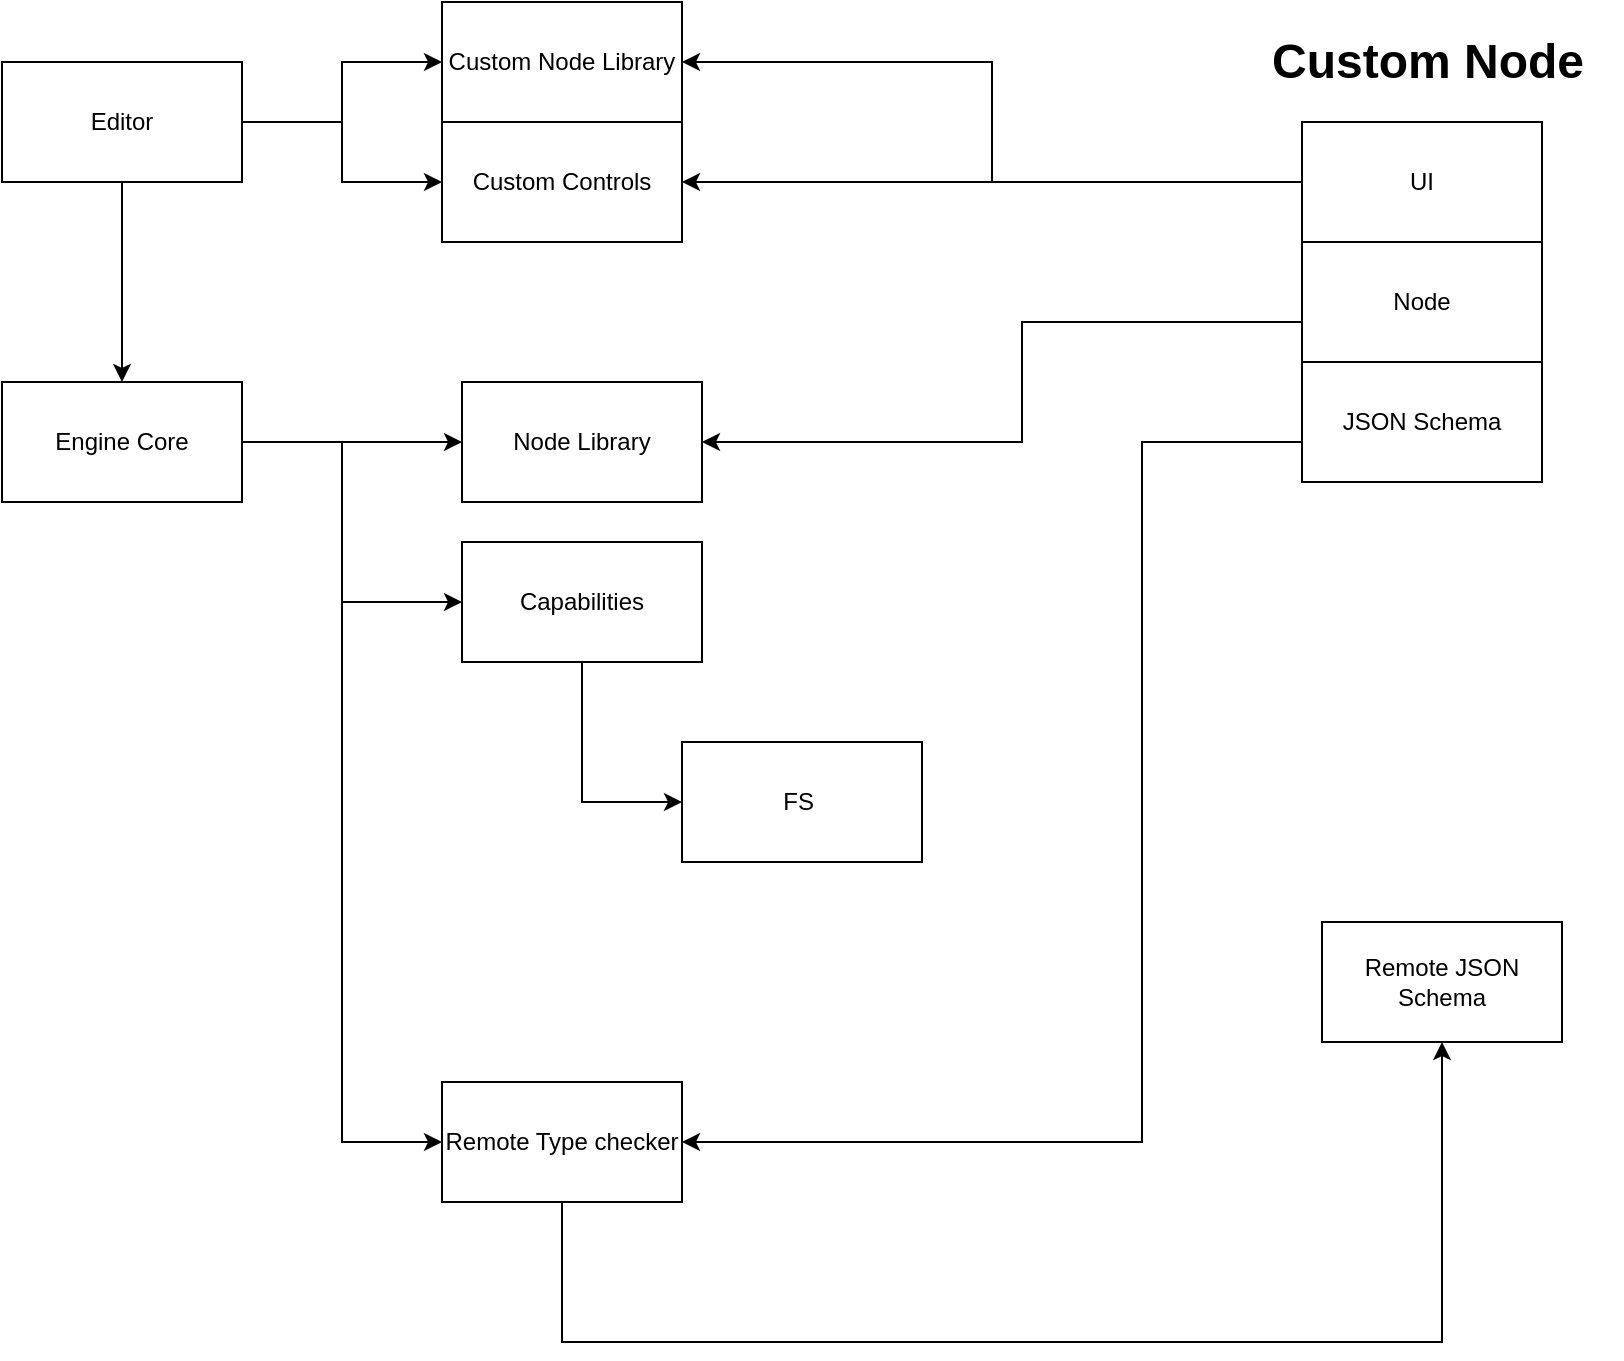 <mxfile version="23.1.2" type="device">
  <diagram name="Page-1" id="boS-hreQJsLNC7evM9se">
    <mxGraphModel dx="1434" dy="786" grid="1" gridSize="10" guides="1" tooltips="1" connect="1" arrows="1" fold="1" page="1" pageScale="1" pageWidth="850" pageHeight="1100" math="0" shadow="0">
      <root>
        <mxCell id="0" />
        <mxCell id="1" parent="0" />
        <mxCell id="UQH79DLVQMWeZC345K_b-7" style="edgeStyle=orthogonalEdgeStyle;rounded=0;orthogonalLoop=1;jettySize=auto;html=1;" parent="1" source="UQH79DLVQMWeZC345K_b-1" target="UQH79DLVQMWeZC345K_b-2" edge="1">
          <mxGeometry relative="1" as="geometry">
            <Array as="points">
              <mxPoint x="480" y="310" />
              <mxPoint x="480" y="660" />
            </Array>
          </mxGeometry>
        </mxCell>
        <mxCell id="UQH79DLVQMWeZC345K_b-8" style="edgeStyle=orthogonalEdgeStyle;rounded=0;orthogonalLoop=1;jettySize=auto;html=1;entryX=0;entryY=0.5;entryDx=0;entryDy=0;" parent="1" source="UQH79DLVQMWeZC345K_b-1" target="UQH79DLVQMWeZC345K_b-3" edge="1">
          <mxGeometry relative="1" as="geometry" />
        </mxCell>
        <mxCell id="UQH79DLVQMWeZC345K_b-9" style="edgeStyle=orthogonalEdgeStyle;rounded=0;orthogonalLoop=1;jettySize=auto;html=1;entryX=0;entryY=0.5;entryDx=0;entryDy=0;" parent="1" source="UQH79DLVQMWeZC345K_b-1" target="UQH79DLVQMWeZC345K_b-4" edge="1">
          <mxGeometry relative="1" as="geometry">
            <Array as="points">
              <mxPoint x="480" y="310" />
              <mxPoint x="480" y="390" />
            </Array>
          </mxGeometry>
        </mxCell>
        <mxCell id="UQH79DLVQMWeZC345K_b-1" value="Engine Core" style="rounded=0;whiteSpace=wrap;html=1;" parent="1" vertex="1">
          <mxGeometry x="310" y="280" width="120" height="60" as="geometry" />
        </mxCell>
        <mxCell id="UQH79DLVQMWeZC345K_b-42" style="edgeStyle=orthogonalEdgeStyle;rounded=0;orthogonalLoop=1;jettySize=auto;html=1;entryX=0.5;entryY=1;entryDx=0;entryDy=0;" parent="1" source="UQH79DLVQMWeZC345K_b-2" target="UQH79DLVQMWeZC345K_b-41" edge="1">
          <mxGeometry relative="1" as="geometry">
            <Array as="points">
              <mxPoint x="590" y="760" />
              <mxPoint x="1030" y="760" />
            </Array>
          </mxGeometry>
        </mxCell>
        <mxCell id="UQH79DLVQMWeZC345K_b-2" value="Remote Type checker" style="rounded=0;whiteSpace=wrap;html=1;" parent="1" vertex="1">
          <mxGeometry x="530" y="630" width="120" height="60" as="geometry" />
        </mxCell>
        <mxCell id="UQH79DLVQMWeZC345K_b-3" value="Node Library" style="rounded=0;whiteSpace=wrap;html=1;" parent="1" vertex="1">
          <mxGeometry x="540" y="280" width="120" height="60" as="geometry" />
        </mxCell>
        <mxCell id="UQH79DLVQMWeZC345K_b-11" style="edgeStyle=orthogonalEdgeStyle;rounded=0;orthogonalLoop=1;jettySize=auto;html=1;entryX=0;entryY=0.5;entryDx=0;entryDy=0;" parent="1" source="UQH79DLVQMWeZC345K_b-4" target="UQH79DLVQMWeZC345K_b-10" edge="1">
          <mxGeometry relative="1" as="geometry" />
        </mxCell>
        <mxCell id="UQH79DLVQMWeZC345K_b-4" value="Capabilities" style="rounded=0;whiteSpace=wrap;html=1;" parent="1" vertex="1">
          <mxGeometry x="540" y="360" width="120" height="60" as="geometry" />
        </mxCell>
        <mxCell id="UQH79DLVQMWeZC345K_b-6" style="edgeStyle=orthogonalEdgeStyle;rounded=0;orthogonalLoop=1;jettySize=auto;html=1;entryX=0.5;entryY=0;entryDx=0;entryDy=0;" parent="1" source="UQH79DLVQMWeZC345K_b-5" target="UQH79DLVQMWeZC345K_b-1" edge="1">
          <mxGeometry relative="1" as="geometry" />
        </mxCell>
        <mxCell id="UQH79DLVQMWeZC345K_b-13" style="edgeStyle=orthogonalEdgeStyle;rounded=0;orthogonalLoop=1;jettySize=auto;html=1;" parent="1" source="UQH79DLVQMWeZC345K_b-5" target="UQH79DLVQMWeZC345K_b-12" edge="1">
          <mxGeometry relative="1" as="geometry" />
        </mxCell>
        <mxCell id="eVYV9c1FDfOFEYjsTgx9-4" style="edgeStyle=orthogonalEdgeStyle;rounded=0;orthogonalLoop=1;jettySize=auto;html=1;" edge="1" parent="1" source="UQH79DLVQMWeZC345K_b-5" target="eVYV9c1FDfOFEYjsTgx9-3">
          <mxGeometry relative="1" as="geometry" />
        </mxCell>
        <mxCell id="UQH79DLVQMWeZC345K_b-5" value="Editor" style="rounded=0;whiteSpace=wrap;html=1;" parent="1" vertex="1">
          <mxGeometry x="310" y="120" width="120" height="60" as="geometry" />
        </mxCell>
        <mxCell id="UQH79DLVQMWeZC345K_b-10" value="FS&amp;nbsp;" style="rounded=0;whiteSpace=wrap;html=1;" parent="1" vertex="1">
          <mxGeometry x="650" y="460" width="120" height="60" as="geometry" />
        </mxCell>
        <mxCell id="UQH79DLVQMWeZC345K_b-12" value="Custom Node Library" style="rounded=0;whiteSpace=wrap;html=1;" parent="1" vertex="1">
          <mxGeometry x="530" y="90" width="120" height="60" as="geometry" />
        </mxCell>
        <mxCell id="UQH79DLVQMWeZC345K_b-23" value="&lt;h1&gt;Custom Node&lt;/h1&gt;" style="text;html=1;strokeColor=none;fillColor=none;spacing=5;spacingTop=-20;whiteSpace=wrap;overflow=hidden;rounded=0;" parent="1" vertex="1">
          <mxGeometry x="940" y="100" width="180" height="40" as="geometry" />
        </mxCell>
        <mxCell id="UQH79DLVQMWeZC345K_b-24" style="edgeStyle=orthogonalEdgeStyle;rounded=0;orthogonalLoop=1;jettySize=auto;html=1;entryX=1;entryY=0.5;entryDx=0;entryDy=0;" parent="1" source="UQH79DLVQMWeZC345K_b-18" target="UQH79DLVQMWeZC345K_b-12" edge="1">
          <mxGeometry relative="1" as="geometry" />
        </mxCell>
        <mxCell id="UQH79DLVQMWeZC345K_b-35" style="edgeStyle=orthogonalEdgeStyle;rounded=0;orthogonalLoop=1;jettySize=auto;html=1;entryX=1;entryY=0.5;entryDx=0;entryDy=0;exitX=0;exitY=0.5;exitDx=0;exitDy=0;" parent="1" source="UQH79DLVQMWeZC345K_b-34" target="UQH79DLVQMWeZC345K_b-3" edge="1">
          <mxGeometry relative="1" as="geometry">
            <Array as="points">
              <mxPoint x="820" y="250" />
              <mxPoint x="820" y="310" />
            </Array>
          </mxGeometry>
        </mxCell>
        <mxCell id="UQH79DLVQMWeZC345K_b-34" value="Node" style="rounded=0;whiteSpace=wrap;html=1;" parent="1" vertex="1">
          <mxGeometry x="960" y="210" width="120" height="60" as="geometry" />
        </mxCell>
        <mxCell id="UQH79DLVQMWeZC345K_b-36" style="edgeStyle=orthogonalEdgeStyle;rounded=0;orthogonalLoop=1;jettySize=auto;html=1;entryX=1;entryY=0.5;entryDx=0;entryDy=0;" parent="1" source="UQH79DLVQMWeZC345K_b-20" target="UQH79DLVQMWeZC345K_b-2" edge="1">
          <mxGeometry relative="1" as="geometry">
            <Array as="points">
              <mxPoint x="880" y="310" />
              <mxPoint x="880" y="660" />
            </Array>
          </mxGeometry>
        </mxCell>
        <mxCell id="UQH79DLVQMWeZC345K_b-41" value="Remote JSON Schema" style="rounded=0;whiteSpace=wrap;html=1;" parent="1" vertex="1">
          <mxGeometry x="970" y="550" width="120" height="60" as="geometry" />
        </mxCell>
        <mxCell id="eVYV9c1FDfOFEYjsTgx9-5" style="edgeStyle=orthogonalEdgeStyle;rounded=0;orthogonalLoop=1;jettySize=auto;html=1;" edge="1" parent="1" source="UQH79DLVQMWeZC345K_b-18" target="eVYV9c1FDfOFEYjsTgx9-3">
          <mxGeometry relative="1" as="geometry" />
        </mxCell>
        <mxCell id="UQH79DLVQMWeZC345K_b-18" value="UI" style="rounded=0;whiteSpace=wrap;html=1;" parent="1" vertex="1">
          <mxGeometry x="960" y="150" width="120" height="60" as="geometry" />
        </mxCell>
        <mxCell id="UQH79DLVQMWeZC345K_b-20" value="JSON Schema" style="rounded=0;whiteSpace=wrap;html=1;" parent="1" vertex="1">
          <mxGeometry x="960" y="270" width="120" height="60" as="geometry" />
        </mxCell>
        <mxCell id="eVYV9c1FDfOFEYjsTgx9-3" value="Custom Controls" style="rounded=0;whiteSpace=wrap;html=1;" vertex="1" parent="1">
          <mxGeometry x="530" y="150" width="120" height="60" as="geometry" />
        </mxCell>
      </root>
    </mxGraphModel>
  </diagram>
</mxfile>
